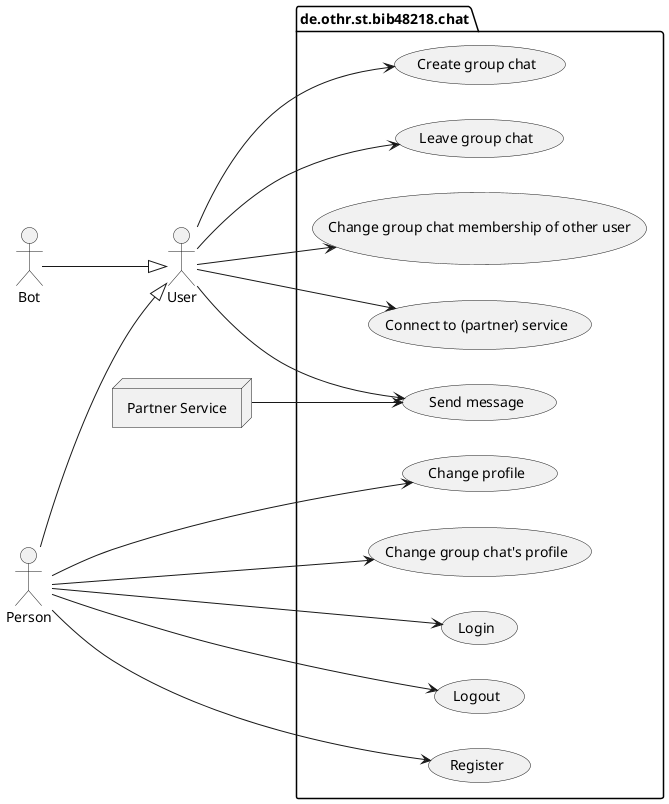 @startuml chat-usecase
skinparam monochrome true
left to right direction

' actors
actor "User" as u
actor "Person" as p
actor "Bot" as b
node "Partner Service" as s

' actor hierarchy
p -down-|> u
b -down-|> u

' use cases
package "de.othr.st.bib48218.chat" {
  usecase "Login" as oUC1
  usecase "Logout" as oUC2
  usecase "Register" as oUC3
  usecase "Change profile" as oUC4

  usecase "Send message" as mUC
  ' Chating use cases
  usecase "Create group chat" as cUC1
  usecase "Leave group chat" as cUC2
  usecase "Change group chat's profile" as cUC3
  usecase "Change group chat membership of other user" as cUC4
  ' Connecting to partners use cases
  usecase "Connect to (partner) service" as pUC
}

'  link actor User with use cases
p --> oUC1
p --> oUC2
p --> oUC3
p --> oUC4
p --> cUC3
s --> mUC
u --> mUC
u --> cUC1
u --> cUC2
u --> cUC4
u --> pUC
@enduml
